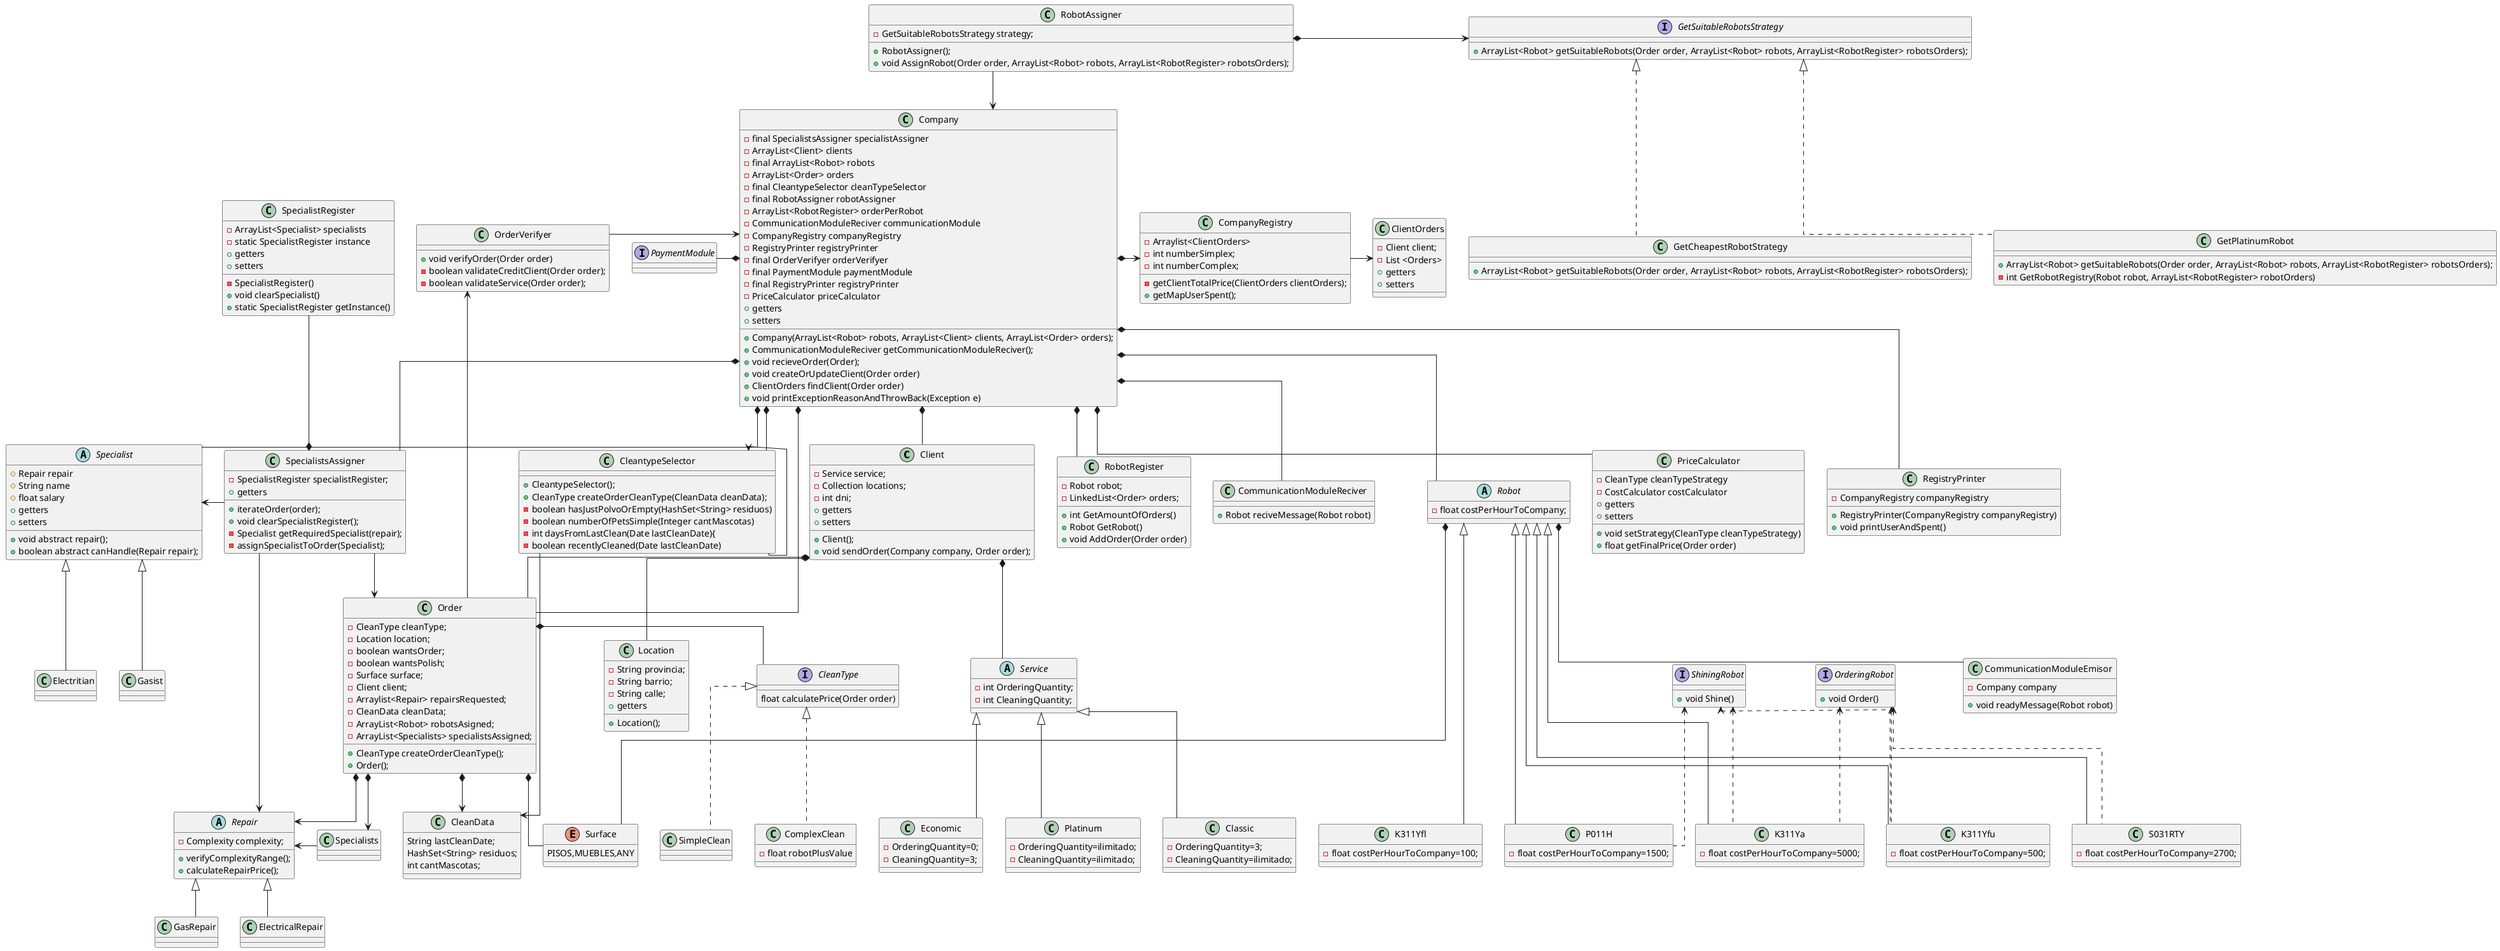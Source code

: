 @startuml
'https://plantuml.com/class-diagram

skinparam linetype ortho

class Client {
    - Service service;
    - Collection locations;
    - int dni;
    + getters
    + setters

    + Client();
    + void sendOrder(Company company, Order order);
}

class Location{
    - String provincia;
    - String barrio;
    - String calle;
    + getters
    + Location();
}


class RobotRegister{
    - Robot robot;
    - LinkedList<Order> orders;
    + int GetAmountOfOrders()
    + Robot GetRobot()
    + void AddOrder(Order order)
}

abstract Robot{
    - float costPerHourToCompany;
}
class S031RTY{
    - float costPerHourToCompany=2700;
}
class K311Yfu{
    - float costPerHourToCompany=500;
}
class P011H{
    - float costPerHourToCompany=1500;
}
class K311Ya{
    - float costPerHourToCompany=5000;
}
class K311Yfl{
    - float costPerHourToCompany=100;
}

interface OrderingRobot{
    + void Order()
}
interface ShiningRobot{
    + void Shine()
}

abstract Service{
    - int OrderingQuantity;
    - int CleaningQuantity;
}
class Platinum{
    - OrderingQuantity=ilimitado;
    - CleaningQuantity=ilimitado;
}
class Classic{
    - OrderingQuantity=3;
    - CleaningQuantity=ilimitado;
}

class Economic{
    - OrderingQuantity=0;
    - CleaningQuantity=3;
}

class Company{
    - final SpecialistsAssigner specialistAssigner
    - ArrayList<Client> clients
    - final ArrayList<Robot> robots
    - ArrayList<Order> orders
    - final CleantypeSelector cleanTypeSelector
    - final RobotAssigner robotAssigner
    - ArrayList<RobotRegister> orderPerRobot
    - CommunicationModuleReciver communicationModule
    - CompanyRegistry companyRegistry
    - RegistryPrinter registryPrinter
    - final OrderVerifyer orderVerifyer
    - final PaymentModule paymentModule
    - final RegistryPrinter registryPrinter
    - PriceCalculator priceCalculator
    + getters
    + setters

    + Company(ArrayList<Robot> robots, ArrayList<Client> clients, ArrayList<Order> orders);
    + CommunicationModuleReciver getCommunicationModuleReciver();
    + void recieveOrder(Order);
    + void createOrUpdateClient(Order order)
    + ClientOrders findClient(Order order)
    + void printExceptionReasonAndThrowBack(Exception e)
}

Company*--CommunicationModuleReciver

Robot*--CommunicationModuleEmisor

class CommunicationModuleEmisor
{
    - Company company
    + void readyMessage(Robot robot)
}

class CommunicationModuleReciver
{
    + Robot reciveMessage(Robot robot)
}

class PriceCalculator
{
    - CleanType cleanTypeStrategy
    - CostCalculator costCalculator
    + getters
    + setters
    + void setStrategy(CleanType cleanTypeStrategy)
    + float getFinalPrice(Order order)
}



class CompanyRegistry{
-Arraylist<ClientOrders>
-int numberSimplex;
-int numberComplex;
-getClientTotalPrice(ClientOrders clientOrders);
+getMapUserSpent();
}

class ClientOrders{
    -Client client;
    -List <Orders>
    + getters
    + setters
}

class OrderVerifyer{
    + void verifyOrder(Order order)
}

Company *-> CompanyRegistry
CompanyRegistry ->ClientOrders

class RobotAssigner{
   - GetSuitableRobotsStrategy strategy;
   + RobotAssigner();
   + void AssignRobot(Order order, ArrayList<Robot> robots, ArrayList<RobotRegister> robotsOrders);
   }

enum Surface
{
    PISOS,MUEBLES,ANY
}

Order*--Surface
Robot*--Surface

class Order
{
    - CleanType cleanType;
    - Location location;
    - boolean wantsOrder;
    - boolean wantsPolish;
    - Surface surface;
    - Client client;
    - Arraylist<Repair> repairsRequested;
    - CleanData cleanData;
    + CleanType createOrderCleanType();
    + Order();
    - ArrayList<Robot> robotsAsigned;
    - ArrayList<Specialists> specialistsAssigned;
}



interface GetSuitableRobotsStrategy{
    + ArrayList<Robot> getSuitableRobots(Order order, ArrayList<Robot> robots, ArrayList<RobotRegister> robotsOrders);
}

class GetCheapestRobotStrategy implements GetSuitableRobotsStrategy{
    +ArrayList<Robot> getSuitableRobots(Order order, ArrayList<Robot> robots, ArrayList<RobotRegister> robotsOrders);
}

class GetPlatinumRobot implements GetSuitableRobotsStrategy{
    +ArrayList<Robot> getSuitableRobots(Order order, ArrayList<Robot> robots, ArrayList<RobotRegister> robotsOrders);
    -int GetRobotRegistry(Robot robot, ArrayList<RobotRegister> robotOrders)

}

class CleantypeSelector {

+CleantypeSelector();
+CleanType createOrderCleanType(CleanData cleanData);
-boolean hasJustPolvoOrEmpty(HashSet<String> residuos)
-boolean numberOfPetsSimple(Integer cantMascotas)
-int daysFromLastClean(Date lastCleanDate){
-boolean recentlyCleaned(Date lastCleanDate)
}


interface CleanType
{
    float calculatePrice(Order order)
}
class ComplexClean implements CleanType
{
    - float robotPlusValue
}

class SimpleClean implements CleanType{

}


class OrderVerifyer{
    - boolean validateCreditClient(Order order);
    - boolean validateService(Order order);
}

Interface PaymentModule{
}



abstract class Specialist{
    # Repair repair
    # String name
    # float salary
    + getters
    + setters
    + void abstract repair();
    + boolean abstract canHandle(Repair repair);
}

class Gasist extends Specialist{

}

class Electritian extends Specialist{

}

abstract class Repair{
   -Complexity complexity;
   +verifyComplexityRange();
   +calculateRepairPrice();
}
class GasRepair extends Repair{

}
class ElectricalRepair extends Repair{

}

class SpecialistRegister
{
    - ArrayList<Specialist> specialists
    - static SpecialistRegister instance
    - SpecialistRegister()
    + getters
    + setters
    + void clearSpecialist()
    + static SpecialistRegister getInstance()
}

SpecialistsAssigner*-up-SpecialistRegister

class SpecialistsAssigner {
    - SpecialistRegister specialistRegister;
    + getters
    + iterateOrder(order);
    + void clearSpecialistRegister();
    - Specialist getRequiredSpecialist(repair);
    - assignSpecialistToOrder(Specialist);
}

class CleanData{
    String lastCleanDate;
    HashSet<String> residuos;
    int cantMascotas;
}

class RegistryPrinter
{
    - CompanyRegistry companyRegistry
    + RegistryPrinter(CompanyRegistry companyRegistry)
    + void printUserAndSpent()
}

SpecialistsAssigner->Order

Order*-->CleanData
CleantypeSelector -right>CleanData
SpecialistsAssigner->Repair

SpecialistsAssigner-left>Specialist

Specialists-left->Repair
Company *-left- PaymentModule
OrderVerifyer <-- Order

Service <|-- Platinum
Service <|-- Classic
Service <|-- Economic


CleantypeSelector<--CleantypeSelector

Company *-- SpecialistsAssigner

Company*-- Robot
Company *-- Client
Company *-- Order
Company *-- PriceCalculator
Company *-- RegistryPrinter
Company *-- RobotRegister
Company <-left- OrderVerifyer
Company <-up- RobotAssigner

Robot <|--- K311Yfl
Robot <|--- K311Yfu
Robot <|--- P011H
Robot <|--- K311Ya
Robot <|--- S031RTY

ShiningRobot <.. K311Yfu
ShiningRobot <.. P011H
ShiningRobot <.. K311Ya
OrderingRobot <.. K311Yfu
OrderingRobot <.. K311Ya
OrderingRobot <.. S031RTY

Client *-- Service
Client *-- Location
Company *--Specialist
Company *-CleantypeSelector
Order*-->Specialists
Order*-->Repair
Order*- CleanType
Client*--Order
RobotAssigner*->GetSuitableRobotsStrategy
@enduml